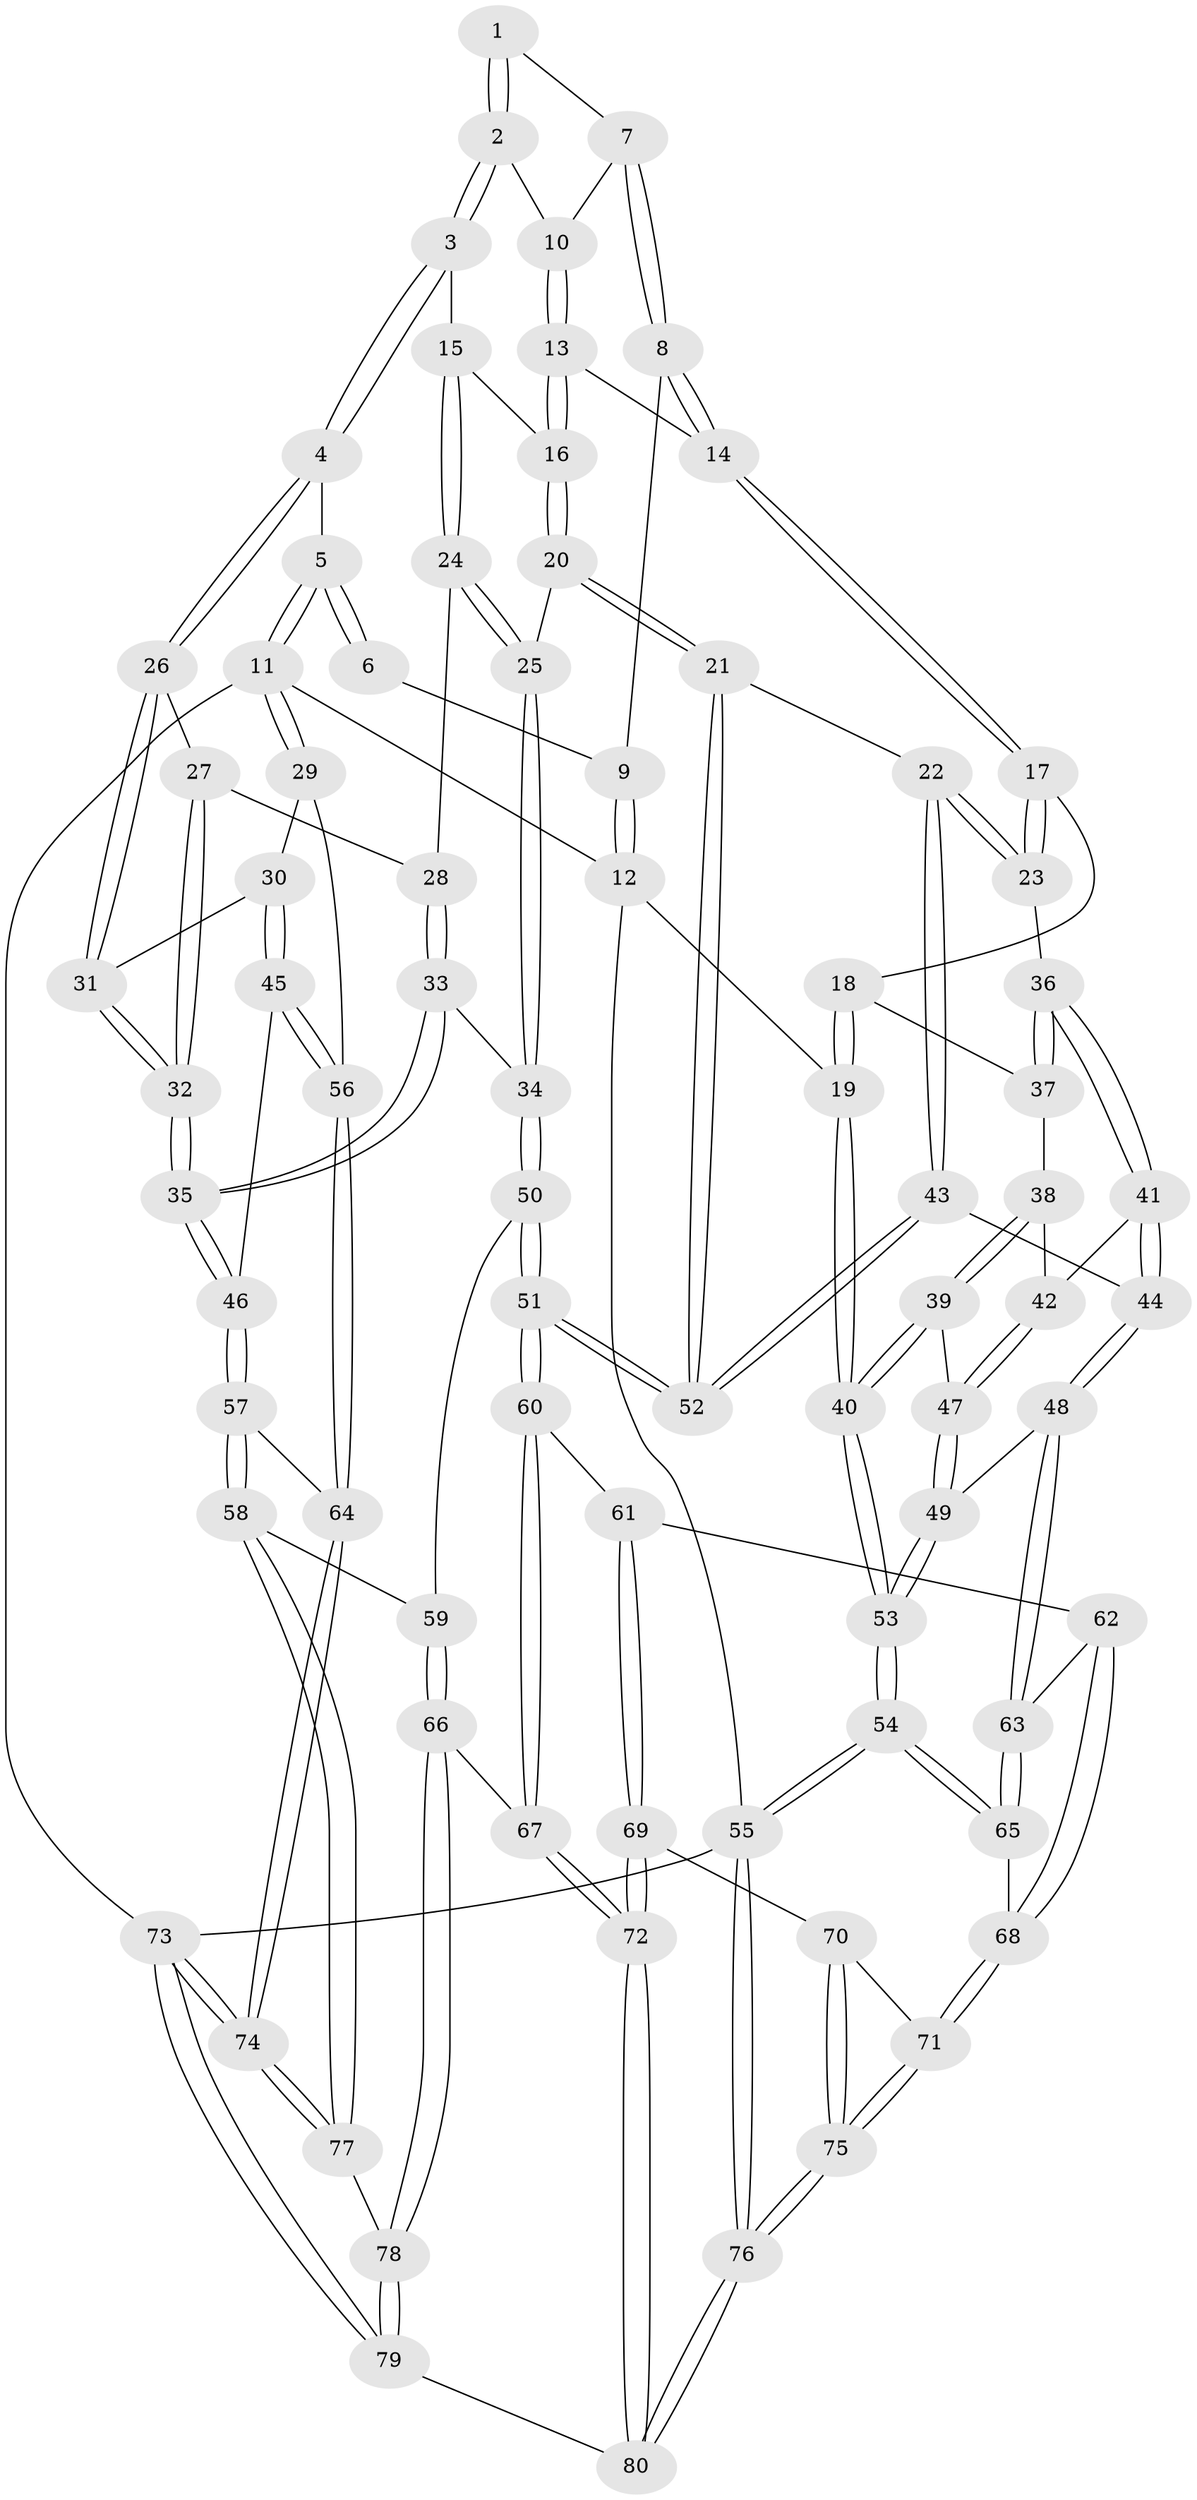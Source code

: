 // Generated by graph-tools (version 1.1) at 2025/12/02/27/25 16:12:00]
// undirected, 80 vertices, 197 edges
graph export_dot {
graph [start="1"]
  node [color=gray90,style=filled];
  1 [pos="+0.48163301860088303+0"];
  2 [pos="+0.5760841996696225+0.06255128431660757"];
  3 [pos="+0.7528578958819822+0.15551215640689614"];
  4 [pos="+0.7576072916108387+0.15443251057451535"];
  5 [pos="+0.898684442537791+0"];
  6 [pos="+0.47356978579487824+0"];
  7 [pos="+0.45339737639951694+0"];
  8 [pos="+0.37626635654942886+0.1039493357563355"];
  9 [pos="+0.17962154211518128+0"];
  10 [pos="+0.4963691783867299+0.10432684917064929"];
  11 [pos="+1+0"];
  12 [pos="+0+0"];
  13 [pos="+0.45574073135686965+0.18683409337247245"];
  14 [pos="+0.37081495719149354+0.17318924346286335"];
  15 [pos="+0.6864993071824895+0.19647235577205485"];
  16 [pos="+0.5226939614495573+0.2391261747258145"];
  17 [pos="+0.27421794969785906+0.21985397699396705"];
  18 [pos="+0+0.015254036312968572"];
  19 [pos="+0+0"];
  20 [pos="+0.490919676824495+0.3925216529224958"];
  21 [pos="+0.4301934291763952+0.4135690048915524"];
  22 [pos="+0.34412471674391826+0.3867460920572244"];
  23 [pos="+0.29484804682248994+0.3328419578846284"];
  24 [pos="+0.6333133434724801+0.38048542775002747"];
  25 [pos="+0.5266132924280216+0.41213387835998444"];
  26 [pos="+0.8345850541673322+0.2362756254511583"];
  27 [pos="+0.7149728472865624+0.37973618186976893"];
  28 [pos="+0.6495169709984475+0.3906896956391258"];
  29 [pos="+1+0.3456820916827668"];
  30 [pos="+0.8909548323239977+0.2749682519059067"];
  31 [pos="+0.8851312461917807+0.2724996041164888"];
  32 [pos="+0.7403831824754046+0.4792842338271407"];
  33 [pos="+0.7170486253798181+0.5373916581903876"];
  34 [pos="+0.6036417820026556+0.5509485293942173"];
  35 [pos="+0.7217550485925128+0.5381908203141732"];
  36 [pos="+0.20520417412830344+0.3921876063821523"];
  37 [pos="+0.12812257524325377+0.37746000435431554"];
  38 [pos="+0.11448497831706082+0.408480623109819"];
  39 [pos="+0+0.4114591068673604"];
  40 [pos="+0+0.2774104649942128"];
  41 [pos="+0.19022103166303073+0.46272244950821073"];
  42 [pos="+0.10887165952519934+0.45128865104907107"];
  43 [pos="+0.2560971746236778+0.5517452334253055"];
  44 [pos="+0.22169155067044144+0.5597026659144039"];
  45 [pos="+0.8013779990563855+0.5572591504170242"];
  46 [pos="+0.7477252089651012+0.5581064432305229"];
  47 [pos="+0.07793776658905431+0.4836401170064234"];
  48 [pos="+0.1714304641012756+0.6039215757039876"];
  49 [pos="+0.09040680617559882+0.5755099151470031"];
  50 [pos="+0.5231366096704676+0.651564361296539"];
  51 [pos="+0.4358787287090385+0.6545423367752087"];
  52 [pos="+0.4133838436516798+0.6187976547288468"];
  53 [pos="+0+0.6764610378047016"];
  54 [pos="+0+0.7588459153089935"];
  55 [pos="+0+1"];
  56 [pos="+1+0.6148504144459797"];
  57 [pos="+0.7240961169188261+0.7871947340824094"];
  58 [pos="+0.7147117729358112+0.7993998313206521"];
  59 [pos="+0.5260780858653721+0.6548917822289773"];
  60 [pos="+0.37640421596100926+0.7491492722235474"];
  61 [pos="+0.2901352596148211+0.7795162033787043"];
  62 [pos="+0.2778281463845543+0.7737970362353338"];
  63 [pos="+0.17566474478012734+0.6342910027524298"];
  64 [pos="+1+0.6370044446579672"];
  65 [pos="+0.051226551090255534+0.7930050381158837"];
  66 [pos="+0.5325553368089874+0.8722183716019991"];
  67 [pos="+0.4608655213511617+0.8670780783731152"];
  68 [pos="+0.0986645388544263+0.8249327297592215"];
  69 [pos="+0.2753201338400397+0.9092457474099025"];
  70 [pos="+0.20837369382206386+0.9292111299958703"];
  71 [pos="+0.10250984144662226+0.8366877884278084"];
  72 [pos="+0.3689563851978852+1"];
  73 [pos="+1+1"];
  74 [pos="+1+1"];
  75 [pos="+0.07109456353155728+1"];
  76 [pos="+0+1"];
  77 [pos="+0.7087586930405001+0.8607055876582753"];
  78 [pos="+0.659792184914339+0.9194380332607266"];
  79 [pos="+0.6151033140708819+1"];
  80 [pos="+0.4009315806468942+1"];
  1 -- 2;
  1 -- 2;
  1 -- 7;
  2 -- 3;
  2 -- 3;
  2 -- 10;
  3 -- 4;
  3 -- 4;
  3 -- 15;
  4 -- 5;
  4 -- 26;
  4 -- 26;
  5 -- 6;
  5 -- 6;
  5 -- 11;
  5 -- 11;
  6 -- 9;
  7 -- 8;
  7 -- 8;
  7 -- 10;
  8 -- 9;
  8 -- 14;
  8 -- 14;
  9 -- 12;
  9 -- 12;
  10 -- 13;
  10 -- 13;
  11 -- 12;
  11 -- 29;
  11 -- 29;
  11 -- 73;
  12 -- 19;
  12 -- 55;
  13 -- 14;
  13 -- 16;
  13 -- 16;
  14 -- 17;
  14 -- 17;
  15 -- 16;
  15 -- 24;
  15 -- 24;
  16 -- 20;
  16 -- 20;
  17 -- 18;
  17 -- 23;
  17 -- 23;
  18 -- 19;
  18 -- 19;
  18 -- 37;
  19 -- 40;
  19 -- 40;
  20 -- 21;
  20 -- 21;
  20 -- 25;
  21 -- 22;
  21 -- 52;
  21 -- 52;
  22 -- 23;
  22 -- 23;
  22 -- 43;
  22 -- 43;
  23 -- 36;
  24 -- 25;
  24 -- 25;
  24 -- 28;
  25 -- 34;
  25 -- 34;
  26 -- 27;
  26 -- 31;
  26 -- 31;
  27 -- 28;
  27 -- 32;
  27 -- 32;
  28 -- 33;
  28 -- 33;
  29 -- 30;
  29 -- 56;
  30 -- 31;
  30 -- 45;
  30 -- 45;
  31 -- 32;
  31 -- 32;
  32 -- 35;
  32 -- 35;
  33 -- 34;
  33 -- 35;
  33 -- 35;
  34 -- 50;
  34 -- 50;
  35 -- 46;
  35 -- 46;
  36 -- 37;
  36 -- 37;
  36 -- 41;
  36 -- 41;
  37 -- 38;
  38 -- 39;
  38 -- 39;
  38 -- 42;
  39 -- 40;
  39 -- 40;
  39 -- 47;
  40 -- 53;
  40 -- 53;
  41 -- 42;
  41 -- 44;
  41 -- 44;
  42 -- 47;
  42 -- 47;
  43 -- 44;
  43 -- 52;
  43 -- 52;
  44 -- 48;
  44 -- 48;
  45 -- 46;
  45 -- 56;
  45 -- 56;
  46 -- 57;
  46 -- 57;
  47 -- 49;
  47 -- 49;
  48 -- 49;
  48 -- 63;
  48 -- 63;
  49 -- 53;
  49 -- 53;
  50 -- 51;
  50 -- 51;
  50 -- 59;
  51 -- 52;
  51 -- 52;
  51 -- 60;
  51 -- 60;
  53 -- 54;
  53 -- 54;
  54 -- 55;
  54 -- 55;
  54 -- 65;
  54 -- 65;
  55 -- 76;
  55 -- 76;
  55 -- 73;
  56 -- 64;
  56 -- 64;
  57 -- 58;
  57 -- 58;
  57 -- 64;
  58 -- 59;
  58 -- 77;
  58 -- 77;
  59 -- 66;
  59 -- 66;
  60 -- 61;
  60 -- 67;
  60 -- 67;
  61 -- 62;
  61 -- 69;
  61 -- 69;
  62 -- 63;
  62 -- 68;
  62 -- 68;
  63 -- 65;
  63 -- 65;
  64 -- 74;
  64 -- 74;
  65 -- 68;
  66 -- 67;
  66 -- 78;
  66 -- 78;
  67 -- 72;
  67 -- 72;
  68 -- 71;
  68 -- 71;
  69 -- 70;
  69 -- 72;
  69 -- 72;
  70 -- 71;
  70 -- 75;
  70 -- 75;
  71 -- 75;
  71 -- 75;
  72 -- 80;
  72 -- 80;
  73 -- 74;
  73 -- 74;
  73 -- 79;
  73 -- 79;
  74 -- 77;
  74 -- 77;
  75 -- 76;
  75 -- 76;
  76 -- 80;
  76 -- 80;
  77 -- 78;
  78 -- 79;
  78 -- 79;
  79 -- 80;
}
